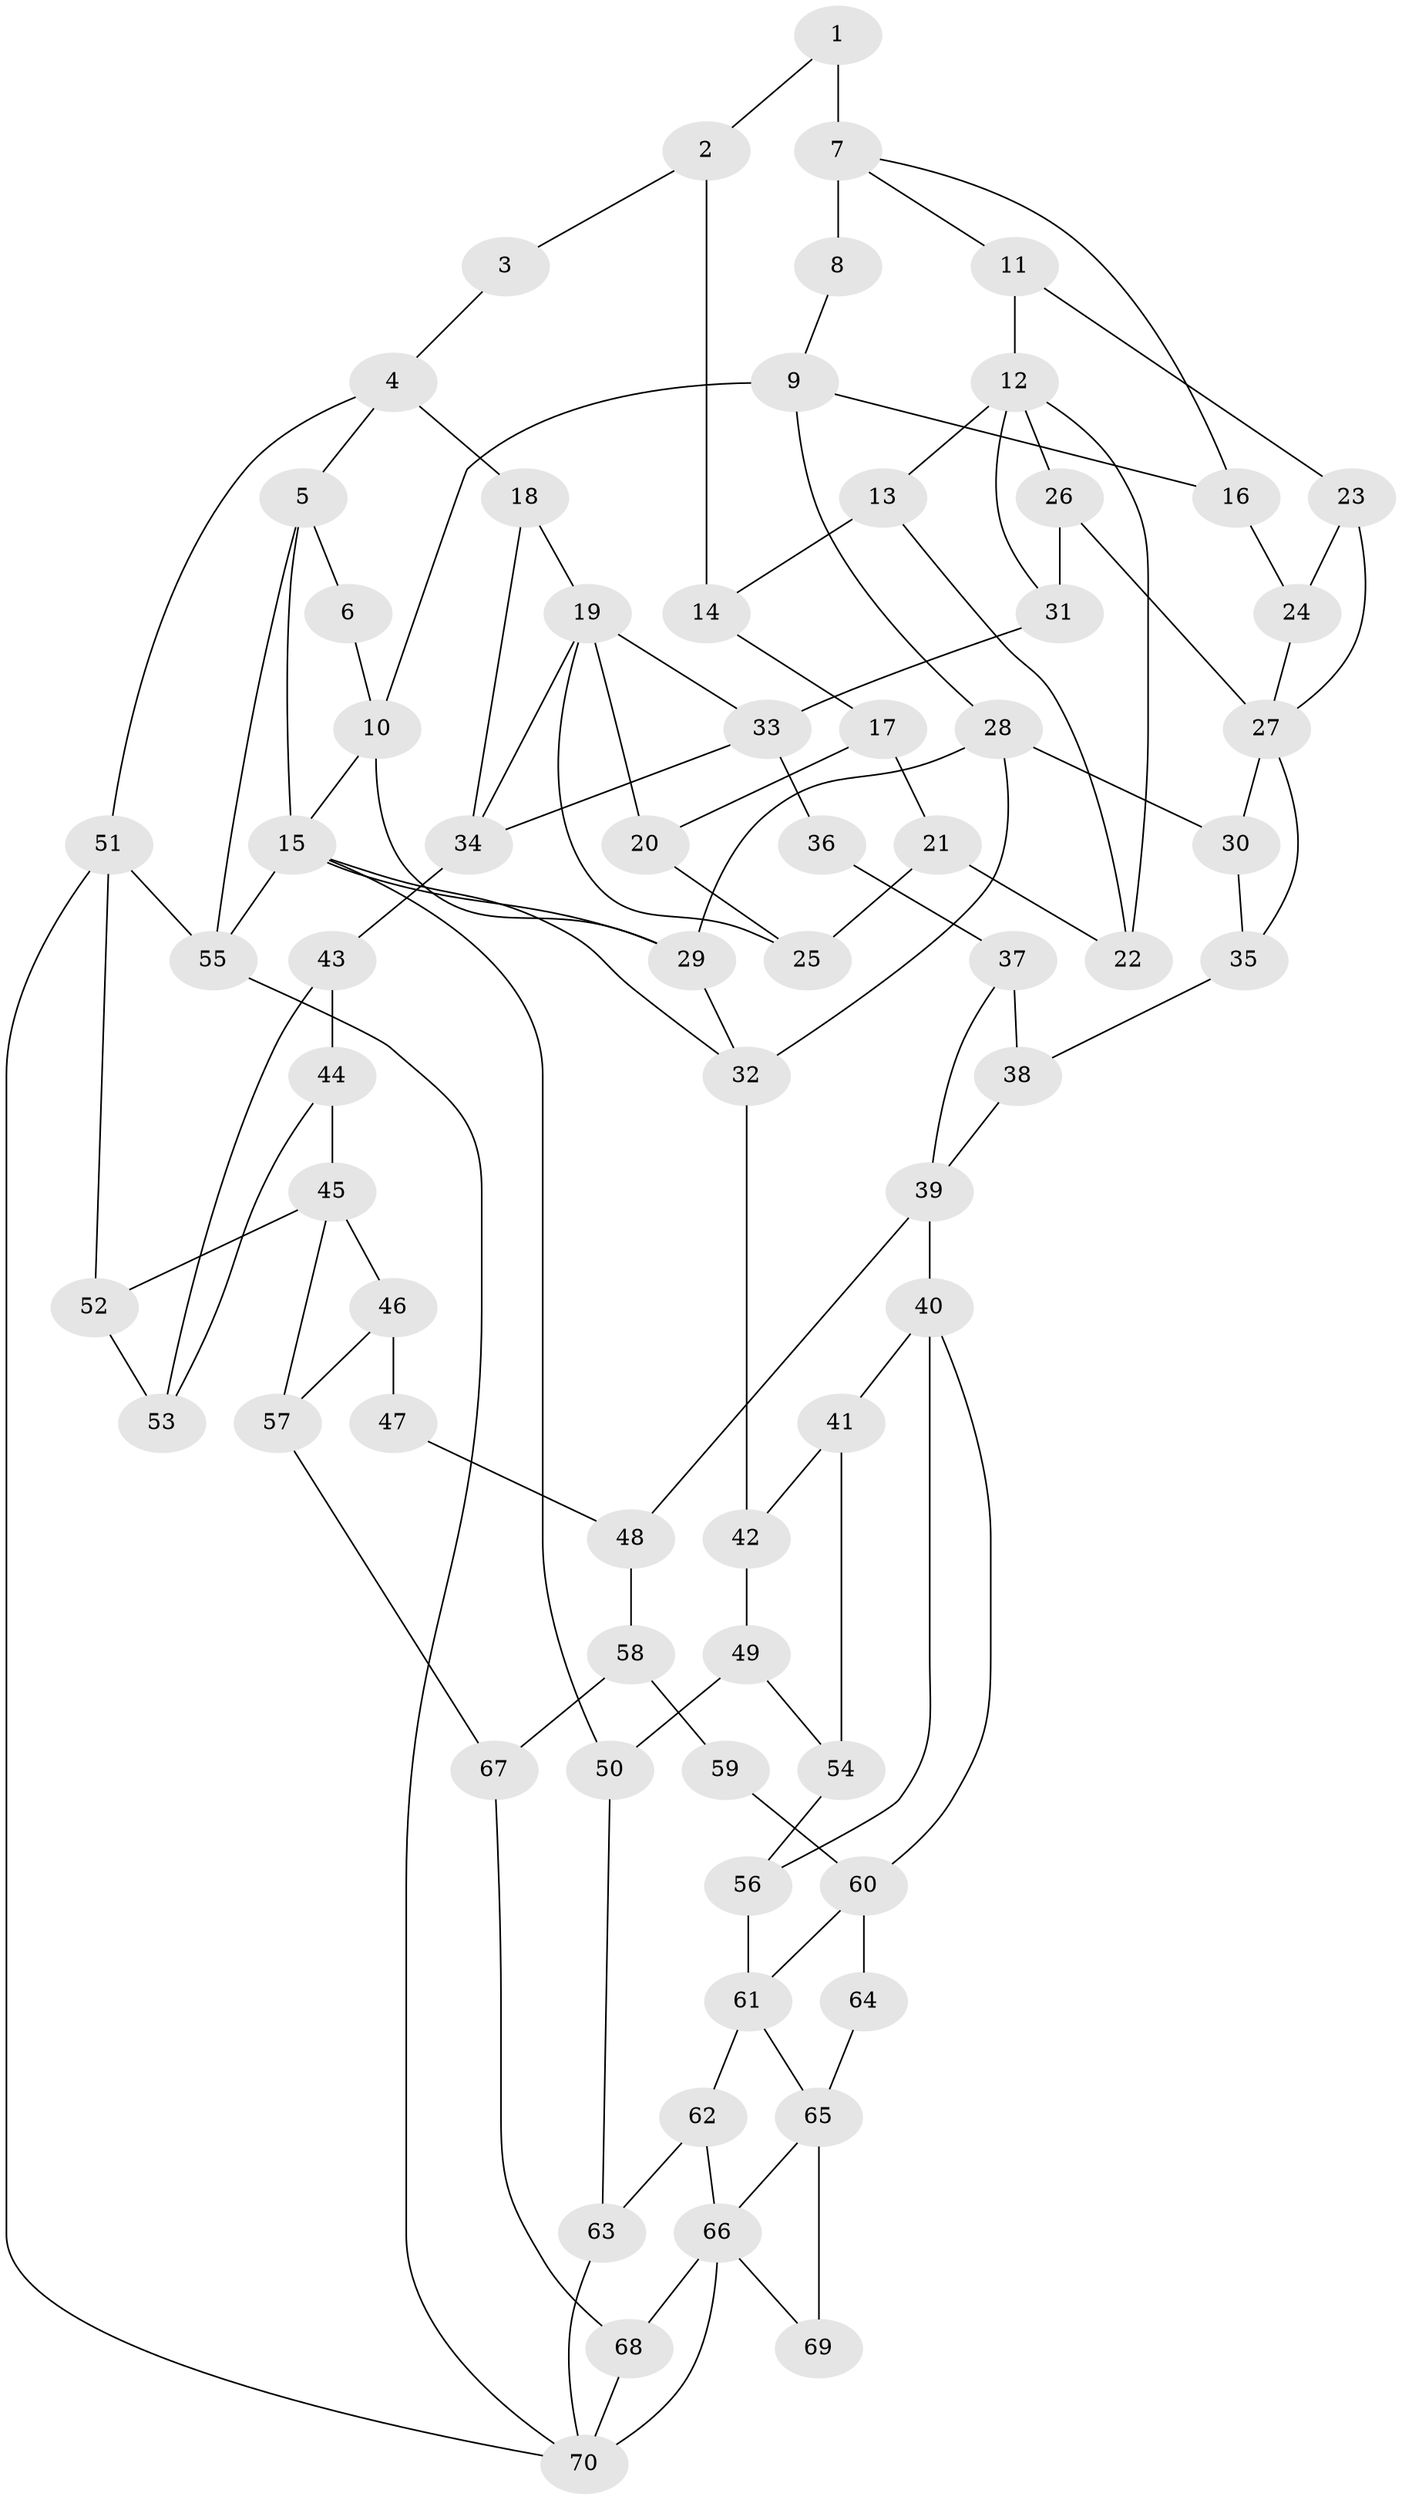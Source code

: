 // original degree distribution, {3: 0.02142857142857143, 6: 0.21428571428571427, 4: 0.21428571428571427, 5: 0.55}
// Generated by graph-tools (version 1.1) at 2025/54/03/04/25 22:54:30]
// undirected, 70 vertices, 116 edges
graph export_dot {
  node [color=gray90,style=filled];
  1;
  2;
  3;
  4;
  5;
  6;
  7;
  8;
  9;
  10;
  11;
  12;
  13;
  14;
  15;
  16;
  17;
  18;
  19;
  20;
  21;
  22;
  23;
  24;
  25;
  26;
  27;
  28;
  29;
  30;
  31;
  32;
  33;
  34;
  35;
  36;
  37;
  38;
  39;
  40;
  41;
  42;
  43;
  44;
  45;
  46;
  47;
  48;
  49;
  50;
  51;
  52;
  53;
  54;
  55;
  56;
  57;
  58;
  59;
  60;
  61;
  62;
  63;
  64;
  65;
  66;
  67;
  68;
  69;
  70;
  1 -- 2 [weight=1.0];
  1 -- 7 [weight=2.0];
  2 -- 3 [weight=1.0];
  2 -- 14 [weight=1.0];
  3 -- 4 [weight=1.0];
  4 -- 5 [weight=1.0];
  4 -- 18 [weight=1.0];
  4 -- 51 [weight=1.0];
  5 -- 6 [weight=1.0];
  5 -- 15 [weight=1.0];
  5 -- 55 [weight=1.0];
  6 -- 10 [weight=1.0];
  7 -- 8 [weight=2.0];
  7 -- 11 [weight=1.0];
  7 -- 16 [weight=1.0];
  8 -- 9 [weight=1.0];
  9 -- 10 [weight=2.0];
  9 -- 16 [weight=1.0];
  9 -- 28 [weight=1.0];
  10 -- 15 [weight=1.0];
  10 -- 29 [weight=2.0];
  11 -- 12 [weight=1.0];
  11 -- 23 [weight=1.0];
  12 -- 13 [weight=1.0];
  12 -- 22 [weight=1.0];
  12 -- 26 [weight=1.0];
  12 -- 31 [weight=1.0];
  13 -- 14 [weight=1.0];
  13 -- 22 [weight=1.0];
  14 -- 17 [weight=1.0];
  15 -- 29 [weight=1.0];
  15 -- 32 [weight=1.0];
  15 -- 50 [weight=1.0];
  15 -- 55 [weight=1.0];
  16 -- 24 [weight=1.0];
  17 -- 20 [weight=1.0];
  17 -- 21 [weight=2.0];
  18 -- 19 [weight=1.0];
  18 -- 34 [weight=1.0];
  19 -- 20 [weight=1.0];
  19 -- 25 [weight=1.0];
  19 -- 33 [weight=1.0];
  19 -- 34 [weight=2.0];
  20 -- 25 [weight=1.0];
  21 -- 22 [weight=1.0];
  21 -- 25 [weight=1.0];
  23 -- 24 [weight=1.0];
  23 -- 27 [weight=1.0];
  24 -- 27 [weight=1.0];
  26 -- 27 [weight=2.0];
  26 -- 31 [weight=2.0];
  27 -- 30 [weight=1.0];
  27 -- 35 [weight=1.0];
  28 -- 29 [weight=1.0];
  28 -- 30 [weight=1.0];
  28 -- 32 [weight=1.0];
  29 -- 32 [weight=1.0];
  30 -- 35 [weight=1.0];
  31 -- 33 [weight=1.0];
  32 -- 42 [weight=2.0];
  33 -- 34 [weight=1.0];
  33 -- 36 [weight=2.0];
  34 -- 43 [weight=2.0];
  35 -- 38 [weight=1.0];
  36 -- 37 [weight=1.0];
  37 -- 38 [weight=1.0];
  37 -- 39 [weight=1.0];
  38 -- 39 [weight=1.0];
  39 -- 40 [weight=2.0];
  39 -- 48 [weight=2.0];
  40 -- 41 [weight=1.0];
  40 -- 56 [weight=1.0];
  40 -- 60 [weight=2.0];
  41 -- 42 [weight=1.0];
  41 -- 54 [weight=1.0];
  42 -- 49 [weight=3.0];
  43 -- 44 [weight=2.0];
  43 -- 53 [weight=1.0];
  44 -- 45 [weight=2.0];
  44 -- 53 [weight=2.0];
  45 -- 46 [weight=1.0];
  45 -- 52 [weight=1.0];
  45 -- 57 [weight=1.0];
  46 -- 47 [weight=4.0];
  46 -- 57 [weight=1.0];
  47 -- 48 [weight=2.0];
  48 -- 58 [weight=1.0];
  49 -- 50 [weight=2.0];
  49 -- 54 [weight=1.0];
  50 -- 63 [weight=1.0];
  51 -- 52 [weight=1.0];
  51 -- 55 [weight=1.0];
  51 -- 70 [weight=1.0];
  52 -- 53 [weight=1.0];
  54 -- 56 [weight=1.0];
  55 -- 70 [weight=1.0];
  56 -- 61 [weight=1.0];
  57 -- 67 [weight=1.0];
  58 -- 59 [weight=1.0];
  58 -- 67 [weight=1.0];
  59 -- 60 [weight=2.0];
  60 -- 61 [weight=1.0];
  60 -- 64 [weight=1.0];
  61 -- 62 [weight=1.0];
  61 -- 65 [weight=1.0];
  62 -- 63 [weight=1.0];
  62 -- 66 [weight=1.0];
  63 -- 70 [weight=1.0];
  64 -- 65 [weight=2.0];
  65 -- 66 [weight=1.0];
  65 -- 69 [weight=2.0];
  66 -- 68 [weight=1.0];
  66 -- 69 [weight=1.0];
  66 -- 70 [weight=2.0];
  67 -- 68 [weight=1.0];
  68 -- 70 [weight=1.0];
}
